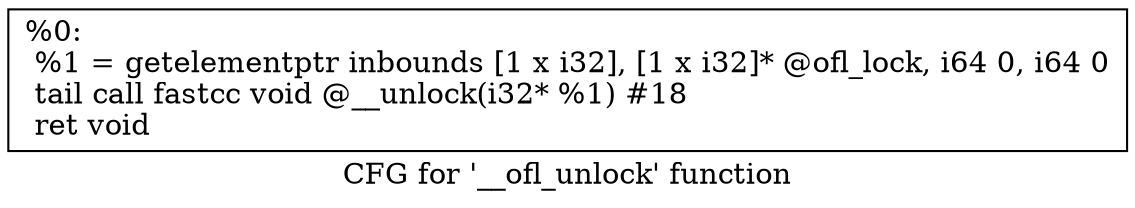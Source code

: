 digraph "CFG for '__ofl_unlock' function" {
	label="CFG for '__ofl_unlock' function";

	Node0x1ee8a10 [shape=record,label="{%0:\l  %1 = getelementptr inbounds [1 x i32], [1 x i32]* @ofl_lock, i64 0, i64 0\l  tail call fastcc void @__unlock(i32* %1) #18\l  ret void\l}"];
}
